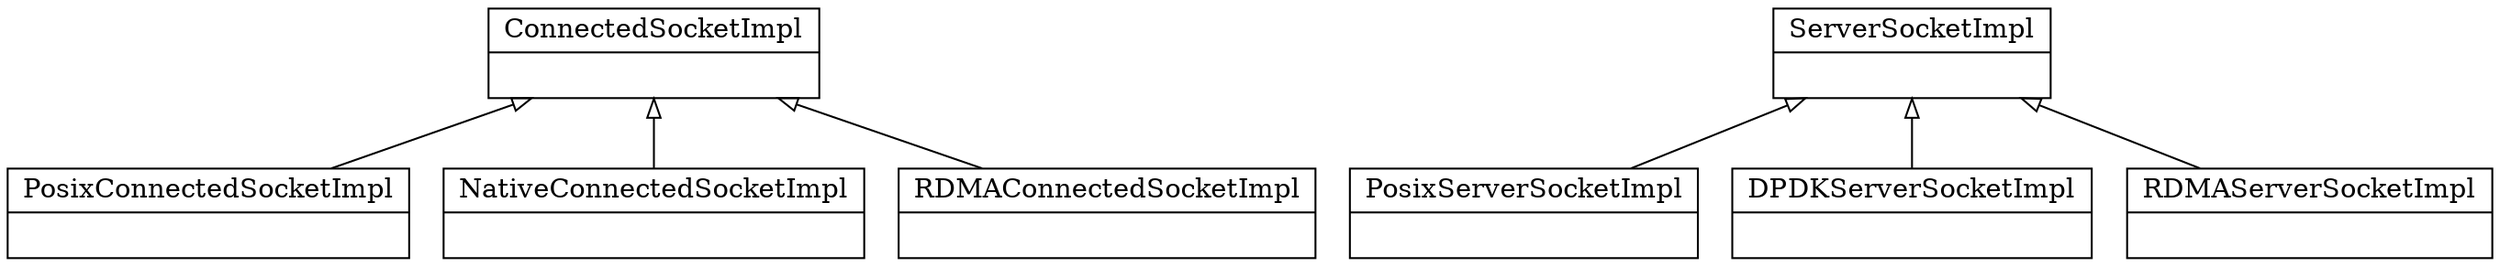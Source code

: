 digraph G {
	subgraph G1 {
			node[shape=record]
			edge[dir=back, arrowtail=empty]

			base[label="{ConnectedSocketImpl|\l}"]
			da[label="{PosixConnectedSocketImpl|\l}"]
			db[label="{NativeConnectedSocketImpl|\l}"]
			dc[label="{RDMAConnectedSocketImpl|\l}"]

			base->da
			base->db
			base->dc
	}

	subgraph G2 {
			node[shape=record]
			edge[dir=back, arrowtail=empty]

			base2[label="{ServerSocketImpl|\l}"]
			da2[label="{PosixServerSocketImpl|\l}"]
			db2[label="{DPDKServerSocketImpl|\l}"]
			dc2[label="{RDMAServerSocketImpl|\l}"]

			base2->da2
			base2->db2
			base2->dc2
	}
}
